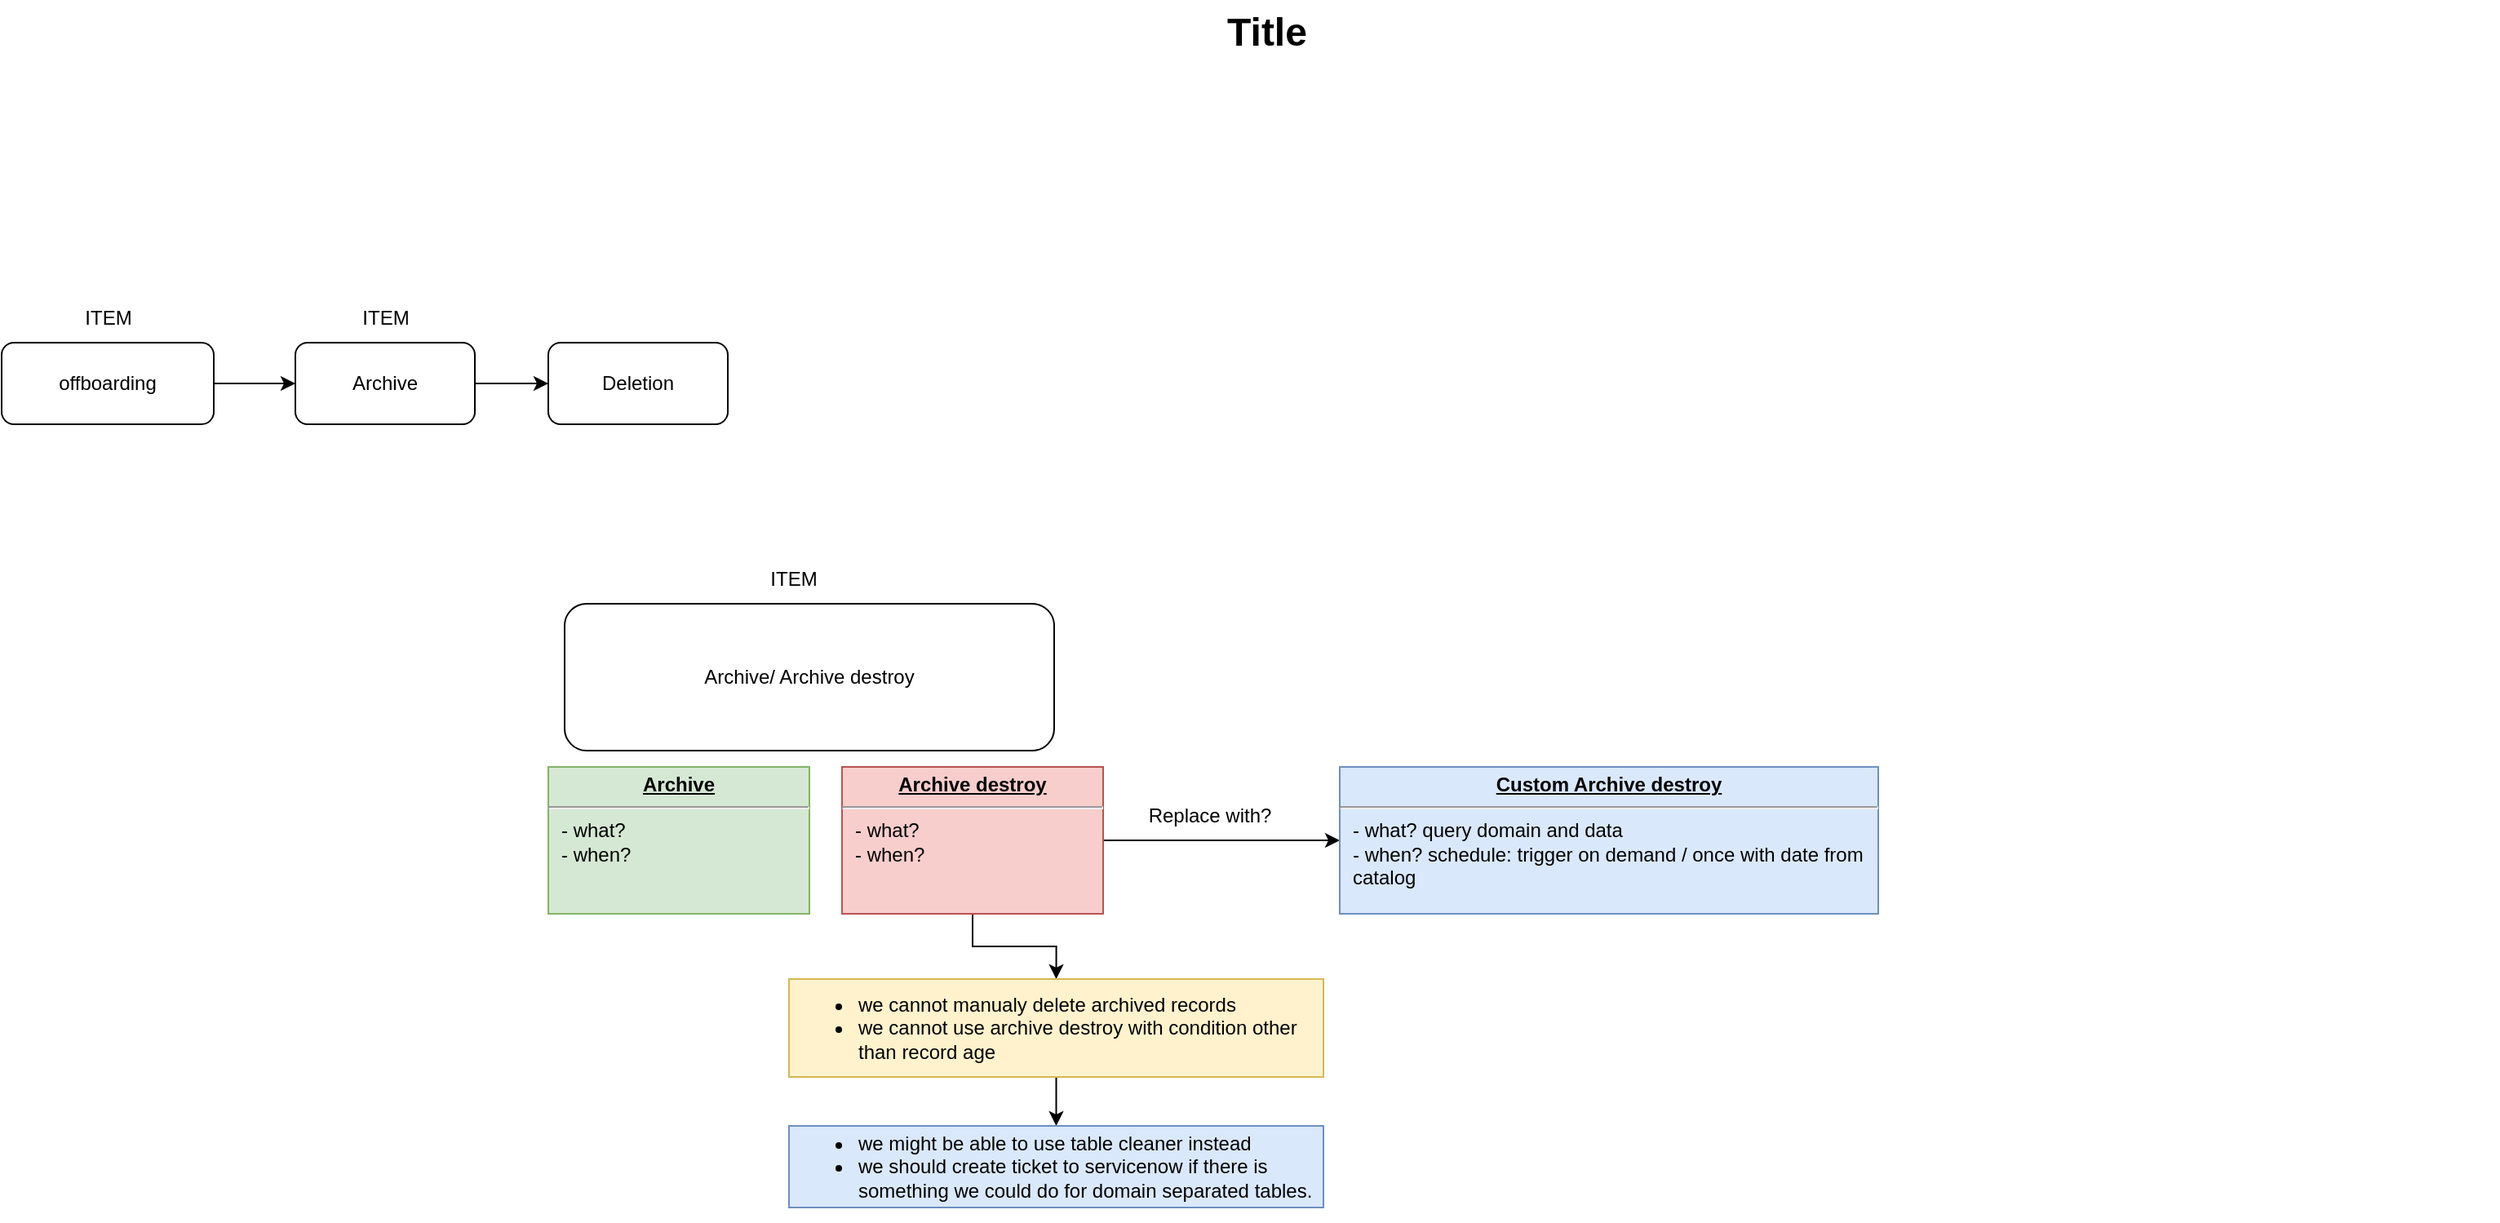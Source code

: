 <mxfile version="20.8.22" type="github">
  <diagram name="Page-1" id="929967ad-93f9-6ef4-fab6-5d389245f69c">
    <mxGraphModel dx="827" dy="717" grid="1" gridSize="10" guides="1" tooltips="1" connect="1" arrows="1" fold="1" page="1" pageScale="1.5" pageWidth="1169" pageHeight="826" background="none" math="0" shadow="0">
      <root>
        <mxCell id="0" style=";html=1;" />
        <mxCell id="1" style=";html=1;" parent="0" />
        <mxCell id="1672d66443f91eb5-23" value="Title" style="text;strokeColor=none;fillColor=none;html=1;fontSize=24;fontStyle=1;verticalAlign=middle;align=center;" parent="1" vertex="1">
          <mxGeometry x="120" y="40" width="1510" height="40" as="geometry" />
        </mxCell>
        <mxCell id="8ovKBdUxqVshIQzWrQ2V-6" style="edgeStyle=orthogonalEdgeStyle;rounded=0;orthogonalLoop=1;jettySize=auto;html=1;entryX=0;entryY=0.5;entryDx=0;entryDy=0;" parent="1" source="8ovKBdUxqVshIQzWrQ2V-2" target="XWH6-G-QCLqWxmdfOk9X-2" edge="1">
          <mxGeometry relative="1" as="geometry">
            <mxPoint x="560" y="295" as="targetPoint" />
          </mxGeometry>
        </mxCell>
        <mxCell id="8ovKBdUxqVshIQzWrQ2V-2" value="offboarding" style="rounded=1;whiteSpace=wrap;html=1;" parent="1" vertex="1">
          <mxGeometry x="100" y="250" width="130" height="50" as="geometry" />
        </mxCell>
        <mxCell id="8ovKBdUxqVshIQzWrQ2V-3" value="ITEM" style="text;html=1;align=center;verticalAlign=middle;resizable=0;points=[];autosize=1;strokeColor=none;fillColor=none;" parent="1" vertex="1">
          <mxGeometry x="140" y="220" width="50" height="30" as="geometry" />
        </mxCell>
        <mxCell id="8ovKBdUxqVshIQzWrQ2V-5" value="ITEM" style="text;html=1;align=center;verticalAlign=middle;resizable=0;points=[];autosize=1;strokeColor=none;fillColor=none;" parent="1" vertex="1">
          <mxGeometry x="310" y="220" width="50" height="30" as="geometry" />
        </mxCell>
        <mxCell id="8ovKBdUxqVshIQzWrQ2V-8" value="Archive/ Archive destroy" style="rounded=1;whiteSpace=wrap;html=1;" parent="1" vertex="1">
          <mxGeometry x="445" y="410" width="300" height="90" as="geometry" />
        </mxCell>
        <mxCell id="8ovKBdUxqVshIQzWrQ2V-9" value="ITEM" style="text;html=1;align=center;verticalAlign=middle;resizable=0;points=[];autosize=1;strokeColor=none;fillColor=none;" parent="1" vertex="1">
          <mxGeometry x="560" y="380" width="50" height="30" as="geometry" />
        </mxCell>
        <mxCell id="NQLpRkI1rYadRzuyis0T-1" value="&lt;p style=&quot;margin:0px;margin-top:4px;text-align:center;text-decoration:underline;&quot;&gt;&lt;b&gt;Archive&lt;/b&gt;&lt;/p&gt;&lt;hr&gt;&lt;p style=&quot;margin:0px;margin-left:8px;&quot;&gt;- what?&lt;/p&gt;&lt;p style=&quot;margin:0px;margin-left:8px;&quot;&gt;- when?&lt;br&gt;&lt;/p&gt;" style="verticalAlign=top;align=left;overflow=fill;fontSize=12;fontFamily=Helvetica;html=1;whiteSpace=wrap;fillColor=#d5e8d4;strokeColor=#82b366;" parent="1" vertex="1">
          <mxGeometry x="435" y="510" width="160" height="90" as="geometry" />
        </mxCell>
        <mxCell id="XWH6-G-QCLqWxmdfOk9X-16" style="edgeStyle=orthogonalEdgeStyle;rounded=0;orthogonalLoop=1;jettySize=auto;html=1;entryX=0;entryY=0.5;entryDx=0;entryDy=0;" edge="1" parent="1" source="NQLpRkI1rYadRzuyis0T-2" target="XWH6-G-QCLqWxmdfOk9X-15">
          <mxGeometry relative="1" as="geometry" />
        </mxCell>
        <mxCell id="XWH6-G-QCLqWxmdfOk9X-22" style="edgeStyle=orthogonalEdgeStyle;rounded=0;orthogonalLoop=1;jettySize=auto;html=1;exitX=0.5;exitY=1;exitDx=0;exitDy=0;entryX=0.5;entryY=0;entryDx=0;entryDy=0;" edge="1" parent="1" source="NQLpRkI1rYadRzuyis0T-2" target="XWH6-G-QCLqWxmdfOk9X-21">
          <mxGeometry relative="1" as="geometry" />
        </mxCell>
        <mxCell id="NQLpRkI1rYadRzuyis0T-2" value="&lt;p style=&quot;margin:0px;margin-top:4px;text-align:center;text-decoration:underline;&quot;&gt;&lt;b&gt;Archive destroy&lt;/b&gt;&lt;/p&gt;&lt;hr&gt;&lt;p style=&quot;margin:0px;margin-left:8px;&quot;&gt;- what?&lt;/p&gt;&lt;p style=&quot;margin:0px;margin-left:8px;&quot;&gt;- when?&lt;br&gt;&lt;/p&gt;" style="verticalAlign=top;align=left;overflow=fill;fontSize=12;fontFamily=Helvetica;html=1;whiteSpace=wrap;fillColor=#f8cecc;strokeColor=#b85450;" parent="1" vertex="1">
          <mxGeometry x="615" y="510" width="160" height="90" as="geometry" />
        </mxCell>
        <mxCell id="XWH6-G-QCLqWxmdfOk9X-1" style="edgeStyle=orthogonalEdgeStyle;rounded=0;orthogonalLoop=1;jettySize=auto;html=1;exitX=0.5;exitY=1;exitDx=0;exitDy=0;" edge="1" parent="1" source="8ovKBdUxqVshIQzWrQ2V-2" target="8ovKBdUxqVshIQzWrQ2V-2">
          <mxGeometry relative="1" as="geometry" />
        </mxCell>
        <mxCell id="XWH6-G-QCLqWxmdfOk9X-19" value="" style="edgeStyle=orthogonalEdgeStyle;rounded=0;orthogonalLoop=1;jettySize=auto;html=1;entryX=0;entryY=0.5;entryDx=0;entryDy=0;" edge="1" parent="1" source="XWH6-G-QCLqWxmdfOk9X-2" target="XWH6-G-QCLqWxmdfOk9X-20">
          <mxGeometry relative="1" as="geometry">
            <mxPoint x="465" y="269.966" as="targetPoint" />
          </mxGeometry>
        </mxCell>
        <mxCell id="XWH6-G-QCLqWxmdfOk9X-2" value="Archive" style="rounded=1;whiteSpace=wrap;html=1;" vertex="1" parent="1">
          <mxGeometry x="280" y="250" width="110" height="50" as="geometry" />
        </mxCell>
        <mxCell id="XWH6-G-QCLqWxmdfOk9X-15" value="&lt;p style=&quot;margin:0px;margin-top:4px;text-align:center;text-decoration:underline;&quot;&gt;&lt;b&gt;Custom Archive destroy&lt;/b&gt;&lt;/p&gt;&lt;hr&gt;&lt;p style=&quot;margin:0px;margin-left:8px;&quot;&gt;- what? query domain and data&lt;/p&gt;&lt;p style=&quot;margin:0px;margin-left:8px;&quot;&gt;- when? schedule: trigger on demand / once with date from catalog&lt;br&gt;&lt;/p&gt;" style="verticalAlign=top;align=left;overflow=fill;fontSize=12;fontFamily=Helvetica;html=1;whiteSpace=wrap;fillColor=#dae8fc;strokeColor=#6c8ebf;" vertex="1" parent="1">
          <mxGeometry x="920" y="510" width="330" height="90" as="geometry" />
        </mxCell>
        <mxCell id="XWH6-G-QCLqWxmdfOk9X-17" value="Replace with?" style="text;html=1;align=center;verticalAlign=middle;resizable=0;points=[];autosize=1;strokeColor=none;fillColor=none;" vertex="1" parent="1">
          <mxGeometry x="790" y="525" width="100" height="30" as="geometry" />
        </mxCell>
        <mxCell id="XWH6-G-QCLqWxmdfOk9X-20" value="Deletion" style="rounded=1;whiteSpace=wrap;html=1;" vertex="1" parent="1">
          <mxGeometry x="435" y="250" width="110" height="50" as="geometry" />
        </mxCell>
        <mxCell id="XWH6-G-QCLqWxmdfOk9X-24" value="" style="edgeStyle=orthogonalEdgeStyle;rounded=0;orthogonalLoop=1;jettySize=auto;html=1;" edge="1" parent="1" source="XWH6-G-QCLqWxmdfOk9X-21" target="XWH6-G-QCLqWxmdfOk9X-23">
          <mxGeometry relative="1" as="geometry" />
        </mxCell>
        <mxCell id="XWH6-G-QCLqWxmdfOk9X-21" value="&lt;div style=&quot;&quot;&gt;&lt;ul&gt;&lt;li&gt;&lt;span style=&quot;background-color: initial;&quot;&gt;we cannot manualy delete archived records&lt;/span&gt;&lt;/li&gt;&lt;li&gt;we cannot use archive destroy with condition other than record age&lt;/li&gt;&lt;/ul&gt;&lt;/div&gt;" style="rounded=0;whiteSpace=wrap;html=1;align=left;fillColor=#fff2cc;strokeColor=#d6b656;" vertex="1" parent="1">
          <mxGeometry x="582.5" y="640" width="327.5" height="60" as="geometry" />
        </mxCell>
        <mxCell id="XWH6-G-QCLqWxmdfOk9X-23" value="&lt;div style=&quot;&quot;&gt;&lt;ul&gt;&lt;li&gt;we might be able to use table cleaner instead&lt;/li&gt;&lt;li&gt;we should create ticket to servicenow if there is something we could do for domain separated tables.&lt;/li&gt;&lt;/ul&gt;&lt;/div&gt;" style="rounded=0;whiteSpace=wrap;html=1;align=left;fillColor=#dae8fc;strokeColor=#6c8ebf;" vertex="1" parent="1">
          <mxGeometry x="582.5" y="730" width="327.5" height="50" as="geometry" />
        </mxCell>
      </root>
    </mxGraphModel>
  </diagram>
</mxfile>
